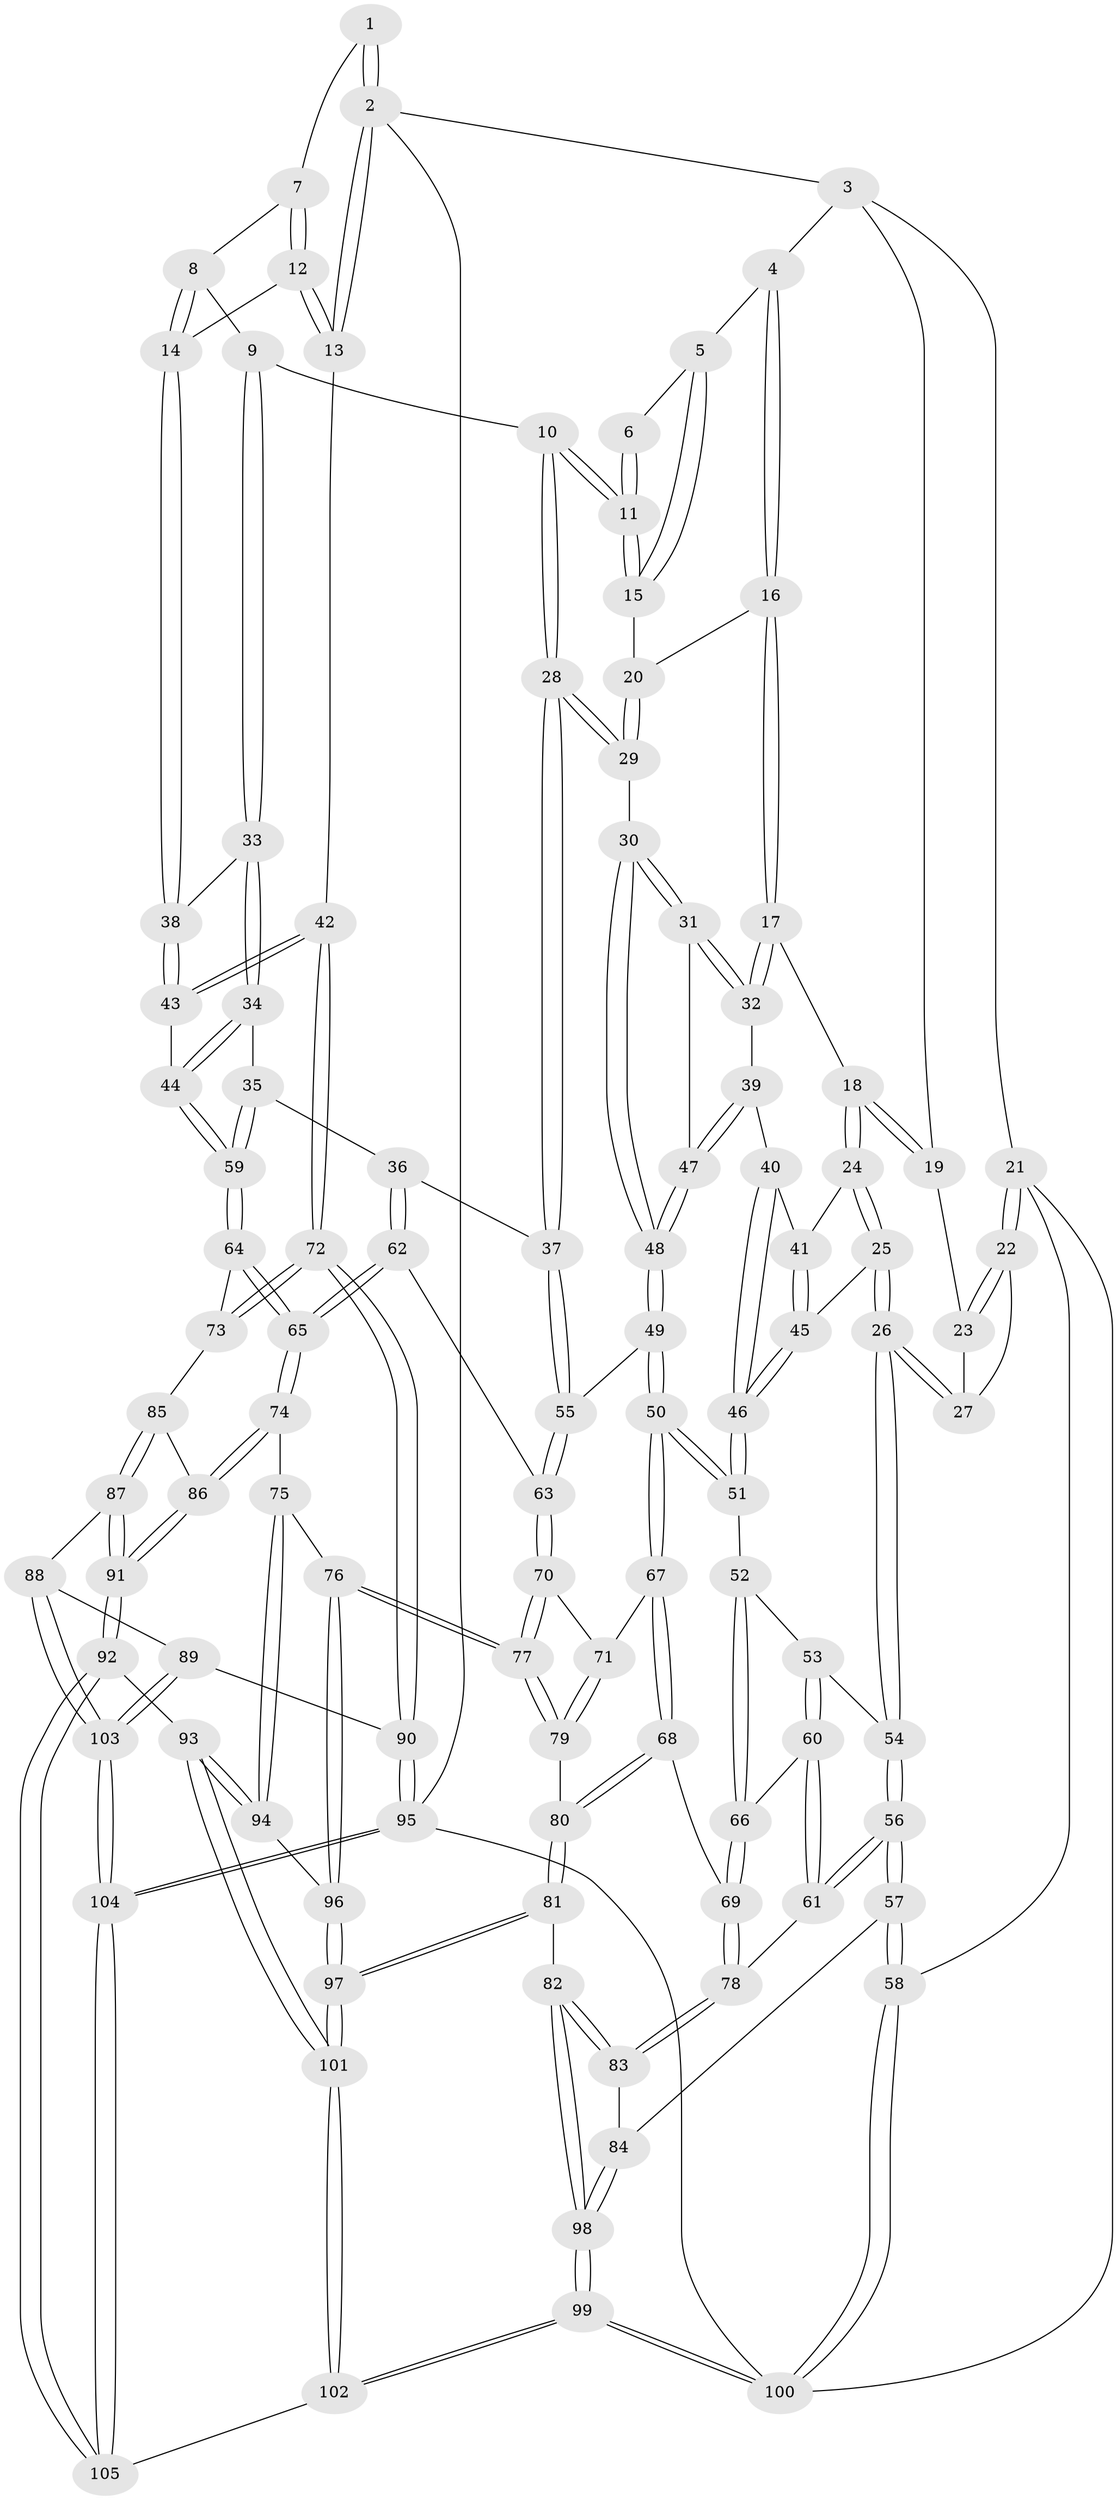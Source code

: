 // coarse degree distribution, {4: 0.3698630136986301, 5: 0.3424657534246575, 3: 0.0958904109589041, 2: 0.0136986301369863, 6: 0.1506849315068493, 9: 0.0273972602739726}
// Generated by graph-tools (version 1.1) at 2025/05/03/04/25 22:05:50]
// undirected, 105 vertices, 259 edges
graph export_dot {
graph [start="1"]
  node [color=gray90,style=filled];
  1 [pos="+0.8680718863317116+0"];
  2 [pos="+1+0"];
  3 [pos="+0.2675220265200506+0"];
  4 [pos="+0.5279024300953533+0"];
  5 [pos="+0.5858984800831507+0"];
  6 [pos="+0.8506231968431642+0"];
  7 [pos="+0.8992769382115701+0"];
  8 [pos="+0.8998917707075138+0"];
  9 [pos="+0.815763279534287+0.15528246116214828"];
  10 [pos="+0.7995334627191462+0.15331949718320437"];
  11 [pos="+0.7964283779623442+0.15019697987176525"];
  12 [pos="+1+0.1487396780275326"];
  13 [pos="+1+0.14831710996044506"];
  14 [pos="+0.9521608701738682+0.16039882182088142"];
  15 [pos="+0.7764367185191563+0.13687502494194656"];
  16 [pos="+0.5328472469102223+0.1105847784861039"];
  17 [pos="+0.4599140236073758+0.18398908594242724"];
  18 [pos="+0.3177741654289068+0.1624613135265256"];
  19 [pos="+0.2475903653364409+0"];
  20 [pos="+0.5697204394375706+0.13644199830708326"];
  21 [pos="+0+0.19389008607987335"];
  22 [pos="+0+0.19148236677246744"];
  23 [pos="+0.19870037653549072+0"];
  24 [pos="+0.2710176730221097+0.21366239816176782"];
  25 [pos="+0.2104502708118047+0.24850240644485194"];
  26 [pos="+0.14396332042127458+0.2717556802299222"];
  27 [pos="+0.10931084442540276+0.24287050941010008"];
  28 [pos="+0.6829336610088886+0.3155900098191689"];
  29 [pos="+0.6596667573294503+0.3047884990878354"];
  30 [pos="+0.6236878091654726+0.3112875260211072"];
  31 [pos="+0.6028257391997464+0.3035553505662097"];
  32 [pos="+0.46022765364651114+0.21031706683953333"];
  33 [pos="+0.8998733392349203+0.18084978753203904"];
  34 [pos="+0.8799995591410174+0.2586504764266653"];
  35 [pos="+0.77885482472903+0.3698413354122389"];
  36 [pos="+0.7306806911895241+0.370304022510642"];
  37 [pos="+0.694222164007097+0.33947610192921795"];
  38 [pos="+0.9151941820030326+0.17779554839043618"];
  39 [pos="+0.45112378545565374+0.2697908996521158"];
  40 [pos="+0.4372366395033669+0.27573796896307834"];
  41 [pos="+0.3661440183479886+0.2968493955961393"];
  42 [pos="+1+0.4545815442276811"];
  43 [pos="+1+0.4126619633485632"];
  44 [pos="+0.9227795588615808+0.4221053694943945"];
  45 [pos="+0.343609333678653+0.3444106351172813"];
  46 [pos="+0.34856917507698504+0.40744324425420647"];
  47 [pos="+0.45949873082219783+0.2882084321477644"];
  48 [pos="+0.4841655538375276+0.39455792445729115"];
  49 [pos="+0.4790859595784866+0.4133501306709971"];
  50 [pos="+0.427102967353597+0.4552718968710187"];
  51 [pos="+0.34853602488480323+0.40887568317471923"];
  52 [pos="+0.24971019057556287+0.42152381006779666"];
  53 [pos="+0.1864278570616525+0.3686773391093168"];
  54 [pos="+0.1480876102056267+0.30520235959422176"];
  55 [pos="+0.5878938169662529+0.45976786035574857"];
  56 [pos="+0+0.6202777381646288"];
  57 [pos="+0+0.6204135189305552"];
  58 [pos="+0+0.6210448165935374"];
  59 [pos="+0.9086711581655302+0.42922493456860533"];
  60 [pos="+0.12484759305757434+0.5107488035562601"];
  61 [pos="+0.03218407865587967+0.5819596288515233"];
  62 [pos="+0.732944459522753+0.4794751862696085"];
  63 [pos="+0.6061724899782386+0.5112373703950167"];
  64 [pos="+0.8338335441277455+0.5950567264627266"];
  65 [pos="+0.8056038155571253+0.6004132481290861"];
  66 [pos="+0.24577466898612593+0.5132096807017259"];
  67 [pos="+0.42587355463210425+0.4742969521907459"];
  68 [pos="+0.35777845550177734+0.563307158287367"];
  69 [pos="+0.25828423367777703+0.5469319736444981"];
  70 [pos="+0.5867779138140394+0.6023141355012507"];
  71 [pos="+0.46471181558457325+0.5184643493111357"];
  72 [pos="+1+0.645825969237459"];
  73 [pos="+0.8629870362330637+0.6082794536992807"];
  74 [pos="+0.7962889399273049+0.6088902958109003"];
  75 [pos="+0.7784761923407736+0.6181320133634689"];
  76 [pos="+0.600397062243575+0.6514163135528594"];
  77 [pos="+0.5996769087707111+0.6506436172164778"];
  78 [pos="+0.2211049966150744+0.6020044489916705"];
  79 [pos="+0.45015190911964165+0.6539637777885545"];
  80 [pos="+0.38506966369519247+0.6716944284975218"];
  81 [pos="+0.3341318751018596+0.7659892681077533"];
  82 [pos="+0.308641164353777+0.7588222768231722"];
  83 [pos="+0.24336017068871366+0.6926030845643495"];
  84 [pos="+0.01846767350523055+0.7076878072806723"];
  85 [pos="+0.892766343876593+0.7006488111910925"];
  86 [pos="+0.8338593982677003+0.7861899510135312"];
  87 [pos="+0.9580310879639143+0.8293906411649923"];
  88 [pos="+0.9629522352461714+0.8301529580347374"];
  89 [pos="+1+0.822310767939662"];
  90 [pos="+1+0.7802179552223706"];
  91 [pos="+0.8388386949859599+0.8487236022163293"];
  92 [pos="+0.799201833967958+0.8729274873209674"];
  93 [pos="+0.7393360043762773+0.8431120061455375"];
  94 [pos="+0.7319952076880155+0.8325320697743783"];
  95 [pos="+1+1"];
  96 [pos="+0.5947228741180077+0.7440964488843946"];
  97 [pos="+0.4317021559475828+0.9301500209923804"];
  98 [pos="+0.12122682266380194+0.8387803339071402"];
  99 [pos="+0.10813126843502541+1"];
  100 [pos="+0+1"];
  101 [pos="+0.43583428637637917+1"];
  102 [pos="+0.4282563527534706+1"];
  103 [pos="+0.8971153598051268+1"];
  104 [pos="+0.8430419396230704+1"];
  105 [pos="+0.8006332576267203+1"];
  1 -- 2;
  1 -- 2;
  1 -- 7;
  2 -- 3;
  2 -- 13;
  2 -- 13;
  2 -- 95;
  3 -- 4;
  3 -- 19;
  3 -- 21;
  4 -- 5;
  4 -- 16;
  4 -- 16;
  5 -- 6;
  5 -- 15;
  5 -- 15;
  6 -- 11;
  6 -- 11;
  7 -- 8;
  7 -- 12;
  7 -- 12;
  8 -- 9;
  8 -- 14;
  8 -- 14;
  9 -- 10;
  9 -- 33;
  9 -- 33;
  10 -- 11;
  10 -- 11;
  10 -- 28;
  10 -- 28;
  11 -- 15;
  11 -- 15;
  12 -- 13;
  12 -- 13;
  12 -- 14;
  13 -- 42;
  14 -- 38;
  14 -- 38;
  15 -- 20;
  16 -- 17;
  16 -- 17;
  16 -- 20;
  17 -- 18;
  17 -- 32;
  17 -- 32;
  18 -- 19;
  18 -- 19;
  18 -- 24;
  18 -- 24;
  19 -- 23;
  20 -- 29;
  20 -- 29;
  21 -- 22;
  21 -- 22;
  21 -- 58;
  21 -- 100;
  22 -- 23;
  22 -- 23;
  22 -- 27;
  23 -- 27;
  24 -- 25;
  24 -- 25;
  24 -- 41;
  25 -- 26;
  25 -- 26;
  25 -- 45;
  26 -- 27;
  26 -- 27;
  26 -- 54;
  26 -- 54;
  28 -- 29;
  28 -- 29;
  28 -- 37;
  28 -- 37;
  29 -- 30;
  30 -- 31;
  30 -- 31;
  30 -- 48;
  30 -- 48;
  31 -- 32;
  31 -- 32;
  31 -- 47;
  32 -- 39;
  33 -- 34;
  33 -- 34;
  33 -- 38;
  34 -- 35;
  34 -- 44;
  34 -- 44;
  35 -- 36;
  35 -- 59;
  35 -- 59;
  36 -- 37;
  36 -- 62;
  36 -- 62;
  37 -- 55;
  37 -- 55;
  38 -- 43;
  38 -- 43;
  39 -- 40;
  39 -- 47;
  39 -- 47;
  40 -- 41;
  40 -- 46;
  40 -- 46;
  41 -- 45;
  41 -- 45;
  42 -- 43;
  42 -- 43;
  42 -- 72;
  42 -- 72;
  43 -- 44;
  44 -- 59;
  44 -- 59;
  45 -- 46;
  45 -- 46;
  46 -- 51;
  46 -- 51;
  47 -- 48;
  47 -- 48;
  48 -- 49;
  48 -- 49;
  49 -- 50;
  49 -- 50;
  49 -- 55;
  50 -- 51;
  50 -- 51;
  50 -- 67;
  50 -- 67;
  51 -- 52;
  52 -- 53;
  52 -- 66;
  52 -- 66;
  53 -- 54;
  53 -- 60;
  53 -- 60;
  54 -- 56;
  54 -- 56;
  55 -- 63;
  55 -- 63;
  56 -- 57;
  56 -- 57;
  56 -- 61;
  56 -- 61;
  57 -- 58;
  57 -- 58;
  57 -- 84;
  58 -- 100;
  58 -- 100;
  59 -- 64;
  59 -- 64;
  60 -- 61;
  60 -- 61;
  60 -- 66;
  61 -- 78;
  62 -- 63;
  62 -- 65;
  62 -- 65;
  63 -- 70;
  63 -- 70;
  64 -- 65;
  64 -- 65;
  64 -- 73;
  65 -- 74;
  65 -- 74;
  66 -- 69;
  66 -- 69;
  67 -- 68;
  67 -- 68;
  67 -- 71;
  68 -- 69;
  68 -- 80;
  68 -- 80;
  69 -- 78;
  69 -- 78;
  70 -- 71;
  70 -- 77;
  70 -- 77;
  71 -- 79;
  71 -- 79;
  72 -- 73;
  72 -- 73;
  72 -- 90;
  72 -- 90;
  73 -- 85;
  74 -- 75;
  74 -- 86;
  74 -- 86;
  75 -- 76;
  75 -- 94;
  75 -- 94;
  76 -- 77;
  76 -- 77;
  76 -- 96;
  76 -- 96;
  77 -- 79;
  77 -- 79;
  78 -- 83;
  78 -- 83;
  79 -- 80;
  80 -- 81;
  80 -- 81;
  81 -- 82;
  81 -- 97;
  81 -- 97;
  82 -- 83;
  82 -- 83;
  82 -- 98;
  82 -- 98;
  83 -- 84;
  84 -- 98;
  84 -- 98;
  85 -- 86;
  85 -- 87;
  85 -- 87;
  86 -- 91;
  86 -- 91;
  87 -- 88;
  87 -- 91;
  87 -- 91;
  88 -- 89;
  88 -- 103;
  88 -- 103;
  89 -- 90;
  89 -- 103;
  89 -- 103;
  90 -- 95;
  90 -- 95;
  91 -- 92;
  91 -- 92;
  92 -- 93;
  92 -- 105;
  92 -- 105;
  93 -- 94;
  93 -- 94;
  93 -- 101;
  93 -- 101;
  94 -- 96;
  95 -- 104;
  95 -- 104;
  95 -- 100;
  96 -- 97;
  96 -- 97;
  97 -- 101;
  97 -- 101;
  98 -- 99;
  98 -- 99;
  99 -- 100;
  99 -- 100;
  99 -- 102;
  99 -- 102;
  101 -- 102;
  101 -- 102;
  102 -- 105;
  103 -- 104;
  103 -- 104;
  104 -- 105;
  104 -- 105;
}
